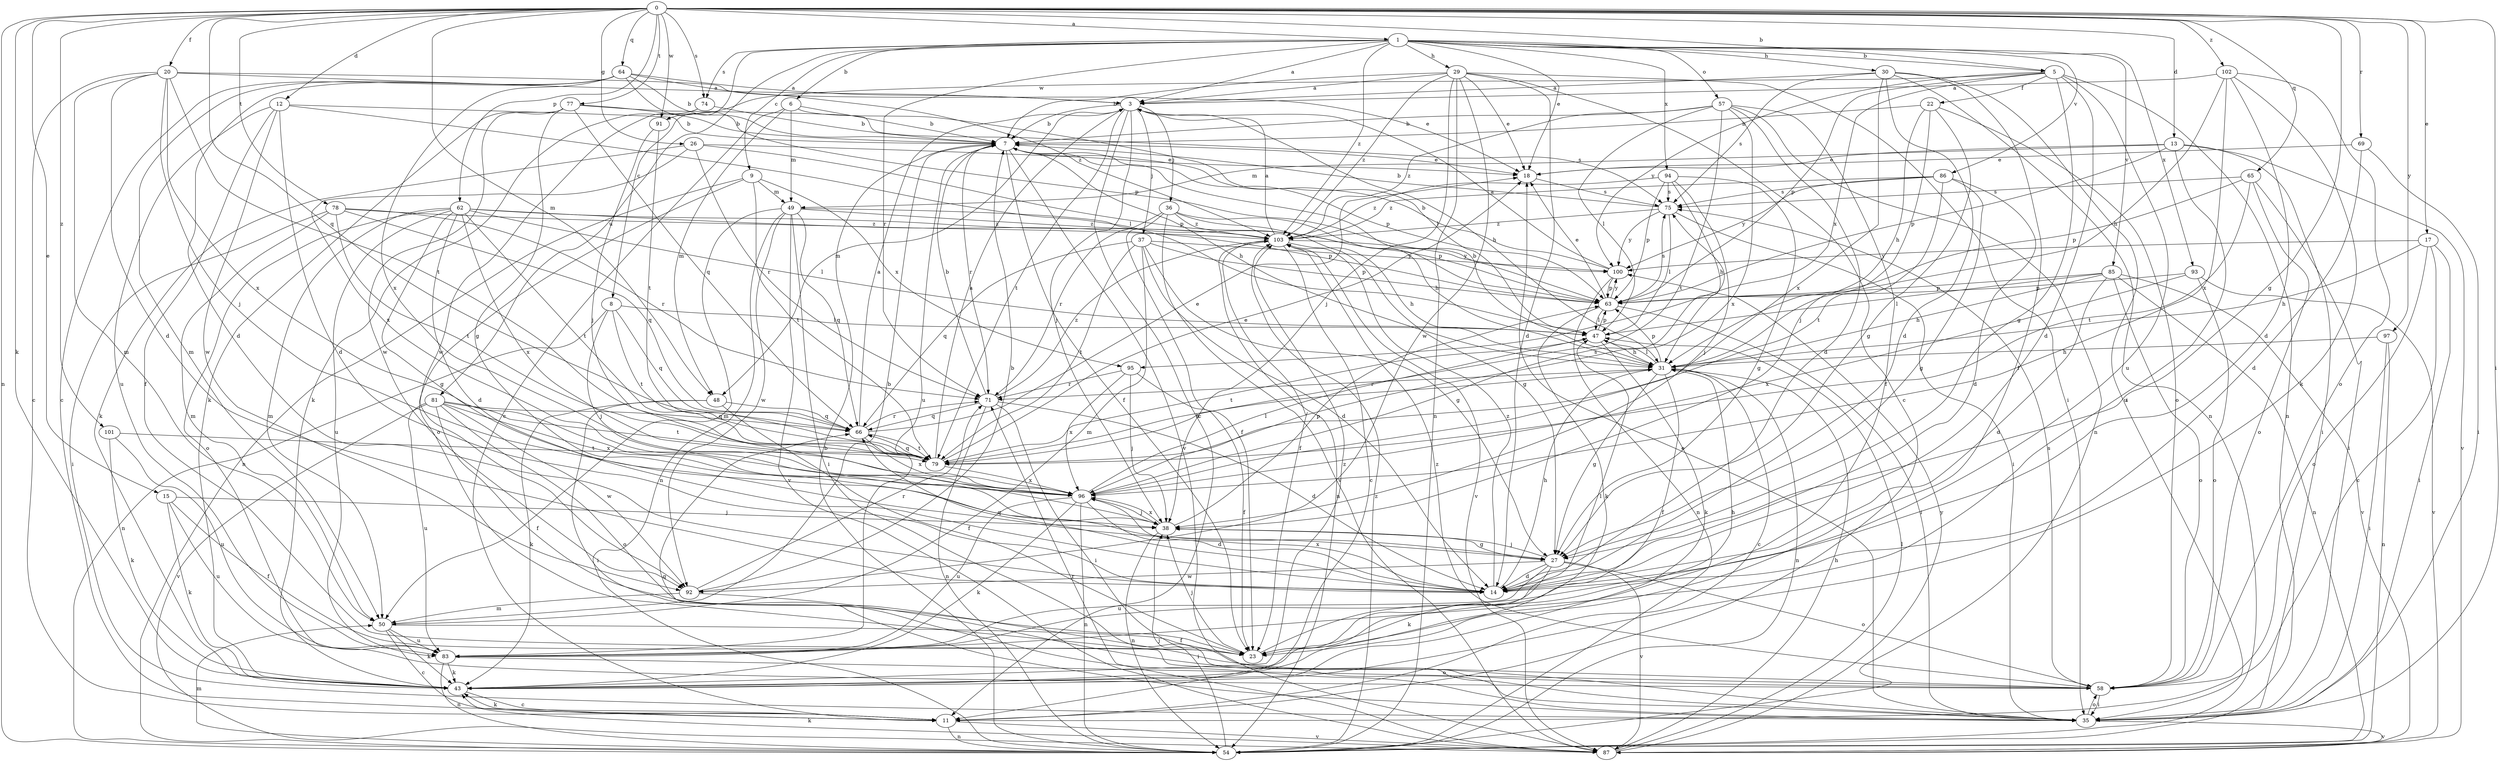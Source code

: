 strict digraph  {
0;
1;
3;
5;
6;
7;
8;
9;
11;
12;
13;
14;
15;
17;
18;
20;
22;
23;
26;
27;
29;
30;
31;
35;
36;
37;
38;
43;
47;
48;
49;
50;
54;
57;
58;
62;
63;
64;
65;
66;
69;
71;
74;
75;
77;
78;
79;
81;
83;
85;
86;
87;
91;
92;
93;
94;
95;
96;
97;
100;
101;
102;
103;
0 -> 1  [label=a];
0 -> 5  [label=b];
0 -> 12  [label=d];
0 -> 13  [label=d];
0 -> 15  [label=e];
0 -> 17  [label=e];
0 -> 20  [label=f];
0 -> 26  [label=g];
0 -> 27  [label=g];
0 -> 35  [label=i];
0 -> 43  [label=k];
0 -> 48  [label=m];
0 -> 54  [label=n];
0 -> 62  [label=p];
0 -> 64  [label=q];
0 -> 65  [label=q];
0 -> 66  [label=q];
0 -> 69  [label=r];
0 -> 74  [label=s];
0 -> 77  [label=t];
0 -> 78  [label=t];
0 -> 91  [label=w];
0 -> 97  [label=y];
0 -> 101  [label=z];
0 -> 102  [label=z];
1 -> 3  [label=a];
1 -> 5  [label=b];
1 -> 6  [label=b];
1 -> 8  [label=c];
1 -> 9  [label=c];
1 -> 18  [label=e];
1 -> 29  [label=h];
1 -> 30  [label=h];
1 -> 57  [label=o];
1 -> 71  [label=r];
1 -> 74  [label=s];
1 -> 81  [label=u];
1 -> 85  [label=v];
1 -> 86  [label=v];
1 -> 93  [label=x];
1 -> 94  [label=x];
1 -> 103  [label=z];
3 -> 7  [label=b];
3 -> 11  [label=c];
3 -> 31  [label=h];
3 -> 36  [label=j];
3 -> 37  [label=j];
3 -> 38  [label=j];
3 -> 48  [label=m];
3 -> 79  [label=t];
5 -> 14  [label=d];
5 -> 22  [label=f];
5 -> 27  [label=g];
5 -> 54  [label=n];
5 -> 63  [label=p];
5 -> 83  [label=u];
5 -> 91  [label=w];
5 -> 95  [label=x];
5 -> 100  [label=y];
6 -> 7  [label=b];
6 -> 11  [label=c];
6 -> 47  [label=l];
6 -> 48  [label=m];
6 -> 49  [label=m];
7 -> 18  [label=e];
7 -> 23  [label=f];
7 -> 31  [label=h];
7 -> 63  [label=p];
7 -> 71  [label=r];
7 -> 83  [label=u];
7 -> 87  [label=v];
8 -> 38  [label=j];
8 -> 47  [label=l];
8 -> 54  [label=n];
8 -> 66  [label=q];
8 -> 79  [label=t];
9 -> 49  [label=m];
9 -> 54  [label=n];
9 -> 58  [label=o];
9 -> 79  [label=t];
9 -> 95  [label=x];
11 -> 43  [label=k];
11 -> 54  [label=n];
11 -> 87  [label=v];
12 -> 7  [label=b];
12 -> 14  [label=d];
12 -> 23  [label=f];
12 -> 47  [label=l];
12 -> 83  [label=u];
12 -> 92  [label=w];
13 -> 18  [label=e];
13 -> 35  [label=i];
13 -> 49  [label=m];
13 -> 63  [label=p];
13 -> 83  [label=u];
13 -> 87  [label=v];
14 -> 31  [label=h];
14 -> 66  [label=q];
14 -> 96  [label=x];
14 -> 103  [label=z];
15 -> 23  [label=f];
15 -> 38  [label=j];
15 -> 43  [label=k];
15 -> 83  [label=u];
17 -> 11  [label=c];
17 -> 31  [label=h];
17 -> 35  [label=i];
17 -> 58  [label=o];
17 -> 100  [label=y];
18 -> 75  [label=s];
20 -> 3  [label=a];
20 -> 11  [label=c];
20 -> 14  [label=d];
20 -> 18  [label=e];
20 -> 38  [label=j];
20 -> 50  [label=m];
20 -> 79  [label=t];
20 -> 96  [label=x];
22 -> 7  [label=b];
22 -> 27  [label=g];
22 -> 31  [label=h];
22 -> 38  [label=j];
22 -> 58  [label=o];
23 -> 31  [label=h];
23 -> 38  [label=j];
23 -> 47  [label=l];
26 -> 18  [label=e];
26 -> 43  [label=k];
26 -> 63  [label=p];
26 -> 71  [label=r];
26 -> 96  [label=x];
27 -> 14  [label=d];
27 -> 38  [label=j];
27 -> 43  [label=k];
27 -> 58  [label=o];
27 -> 83  [label=u];
27 -> 87  [label=v];
27 -> 92  [label=w];
29 -> 3  [label=a];
29 -> 7  [label=b];
29 -> 11  [label=c];
29 -> 14  [label=d];
29 -> 18  [label=e];
29 -> 35  [label=i];
29 -> 38  [label=j];
29 -> 54  [label=n];
29 -> 92  [label=w];
29 -> 103  [label=z];
30 -> 3  [label=a];
30 -> 14  [label=d];
30 -> 23  [label=f];
30 -> 35  [label=i];
30 -> 54  [label=n];
30 -> 75  [label=s];
30 -> 96  [label=x];
31 -> 7  [label=b];
31 -> 11  [label=c];
31 -> 23  [label=f];
31 -> 27  [label=g];
31 -> 47  [label=l];
31 -> 54  [label=n];
31 -> 63  [label=p];
31 -> 71  [label=r];
35 -> 18  [label=e];
35 -> 58  [label=o];
35 -> 66  [label=q];
35 -> 87  [label=v];
36 -> 23  [label=f];
36 -> 27  [label=g];
36 -> 31  [label=h];
36 -> 71  [label=r];
36 -> 87  [label=v];
36 -> 103  [label=z];
37 -> 14  [label=d];
37 -> 27  [label=g];
37 -> 50  [label=m];
37 -> 63  [label=p];
37 -> 66  [label=q];
37 -> 79  [label=t];
37 -> 100  [label=y];
38 -> 27  [label=g];
38 -> 54  [label=n];
38 -> 63  [label=p];
38 -> 96  [label=x];
43 -> 11  [label=c];
43 -> 103  [label=z];
47 -> 31  [label=h];
47 -> 43  [label=k];
47 -> 63  [label=p];
47 -> 79  [label=t];
48 -> 23  [label=f];
48 -> 35  [label=i];
48 -> 43  [label=k];
48 -> 66  [label=q];
49 -> 35  [label=i];
49 -> 50  [label=m];
49 -> 54  [label=n];
49 -> 63  [label=p];
49 -> 66  [label=q];
49 -> 87  [label=v];
49 -> 92  [label=w];
49 -> 103  [label=z];
50 -> 7  [label=b];
50 -> 11  [label=c];
50 -> 23  [label=f];
50 -> 43  [label=k];
50 -> 83  [label=u];
54 -> 7  [label=b];
54 -> 38  [label=j];
54 -> 50  [label=m];
54 -> 103  [label=z];
57 -> 7  [label=b];
57 -> 14  [label=d];
57 -> 23  [label=f];
57 -> 47  [label=l];
57 -> 54  [label=n];
57 -> 79  [label=t];
57 -> 96  [label=x];
57 -> 103  [label=z];
58 -> 35  [label=i];
58 -> 75  [label=s];
58 -> 103  [label=z];
62 -> 14  [label=d];
62 -> 27  [label=g];
62 -> 47  [label=l];
62 -> 50  [label=m];
62 -> 58  [label=o];
62 -> 63  [label=p];
62 -> 79  [label=t];
62 -> 83  [label=u];
62 -> 96  [label=x];
62 -> 103  [label=z];
63 -> 18  [label=e];
63 -> 35  [label=i];
63 -> 43  [label=k];
63 -> 47  [label=l];
63 -> 75  [label=s];
63 -> 100  [label=y];
64 -> 3  [label=a];
64 -> 7  [label=b];
64 -> 11  [label=c];
64 -> 14  [label=d];
64 -> 50  [label=m];
64 -> 63  [label=p];
64 -> 96  [label=x];
64 -> 103  [label=z];
65 -> 35  [label=i];
65 -> 58  [label=o];
65 -> 63  [label=p];
65 -> 75  [label=s];
65 -> 79  [label=t];
66 -> 3  [label=a];
66 -> 18  [label=e];
66 -> 71  [label=r];
66 -> 79  [label=t];
66 -> 96  [label=x];
69 -> 14  [label=d];
69 -> 18  [label=e];
69 -> 35  [label=i];
71 -> 7  [label=b];
71 -> 14  [label=d];
71 -> 35  [label=i];
71 -> 54  [label=n];
71 -> 66  [label=q];
71 -> 103  [label=z];
74 -> 7  [label=b];
74 -> 43  [label=k];
74 -> 92  [label=w];
75 -> 7  [label=b];
75 -> 35  [label=i];
75 -> 47  [label=l];
75 -> 100  [label=y];
75 -> 103  [label=z];
77 -> 7  [label=b];
77 -> 27  [label=g];
77 -> 43  [label=k];
77 -> 66  [label=q];
77 -> 75  [label=s];
77 -> 92  [label=w];
78 -> 35  [label=i];
78 -> 50  [label=m];
78 -> 66  [label=q];
78 -> 71  [label=r];
78 -> 79  [label=t];
78 -> 103  [label=z];
79 -> 3  [label=a];
79 -> 18  [label=e];
79 -> 31  [label=h];
79 -> 66  [label=q];
79 -> 96  [label=x];
81 -> 23  [label=f];
81 -> 58  [label=o];
81 -> 66  [label=q];
81 -> 79  [label=t];
81 -> 83  [label=u];
81 -> 87  [label=v];
81 -> 92  [label=w];
81 -> 96  [label=x];
83 -> 43  [label=k];
83 -> 54  [label=n];
83 -> 58  [label=o];
85 -> 14  [label=d];
85 -> 31  [label=h];
85 -> 47  [label=l];
85 -> 54  [label=n];
85 -> 58  [label=o];
85 -> 63  [label=p];
85 -> 87  [label=v];
86 -> 14  [label=d];
86 -> 27  [label=g];
86 -> 75  [label=s];
86 -> 79  [label=t];
86 -> 100  [label=y];
86 -> 103  [label=z];
87 -> 31  [label=h];
87 -> 43  [label=k];
87 -> 47  [label=l];
87 -> 71  [label=r];
87 -> 100  [label=y];
91 -> 38  [label=j];
91 -> 79  [label=t];
92 -> 7  [label=b];
92 -> 35  [label=i];
92 -> 50  [label=m];
92 -> 71  [label=r];
93 -> 58  [label=o];
93 -> 63  [label=p];
93 -> 87  [label=v];
93 -> 96  [label=x];
94 -> 27  [label=g];
94 -> 31  [label=h];
94 -> 38  [label=j];
94 -> 63  [label=p];
94 -> 75  [label=s];
94 -> 103  [label=z];
95 -> 23  [label=f];
95 -> 38  [label=j];
95 -> 71  [label=r];
95 -> 96  [label=x];
96 -> 14  [label=d];
96 -> 38  [label=j];
96 -> 43  [label=k];
96 -> 47  [label=l];
96 -> 54  [label=n];
96 -> 75  [label=s];
96 -> 83  [label=u];
97 -> 31  [label=h];
97 -> 35  [label=i];
97 -> 54  [label=n];
100 -> 3  [label=a];
100 -> 7  [label=b];
100 -> 54  [label=n];
100 -> 63  [label=p];
101 -> 43  [label=k];
101 -> 79  [label=t];
101 -> 83  [label=u];
102 -> 3  [label=a];
102 -> 14  [label=d];
102 -> 31  [label=h];
102 -> 43  [label=k];
102 -> 58  [label=o];
102 -> 96  [label=x];
103 -> 3  [label=a];
103 -> 11  [label=c];
103 -> 23  [label=f];
103 -> 31  [label=h];
103 -> 54  [label=n];
103 -> 87  [label=v];
103 -> 100  [label=y];
}
